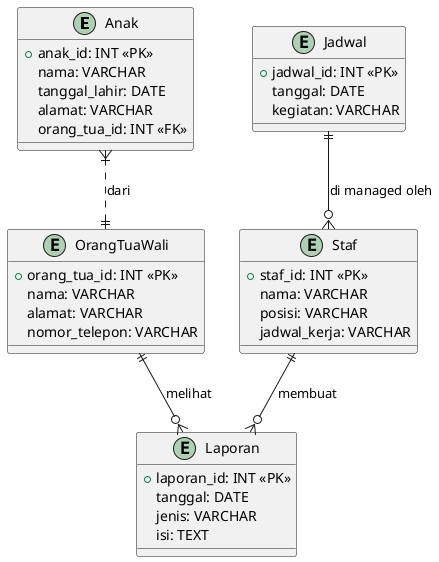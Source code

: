 @startuml ERD
entity "Anak" as Anak {
  +anak_id: INT <<PK>>
  nama: VARCHAR
  tanggal_lahir: DATE
  alamat: VARCHAR
  orang_tua_id: INT <<FK>>
}

entity "OrangTuaWali" as OrangTuaWali {
  +orang_tua_id: INT <<PK>>
  nama: VARCHAR
  alamat: VARCHAR
  nomor_telepon: VARCHAR
}

entity "Staf" as Staf {
  +staf_id: INT <<PK>>
  nama: VARCHAR
  posisi: VARCHAR
  jadwal_kerja: VARCHAR
}

entity "Jadwal" as Jadwal {
  +jadwal_id: INT <<PK>>
  tanggal: DATE
  kegiatan: VARCHAR
}

entity "Laporan" as Laporan {
  +laporan_id: INT <<PK>>
  tanggal: DATE
  jenis: VARCHAR
  isi: TEXT
}

Anak }|..|| OrangTuaWali : "dari"
Jadwal ||--o{ Staf : "di managed oleh"
Staf ||--o{ Laporan : "membuat"
OrangTuaWali ||--o{ Laporan : "melihat"
@enduml
